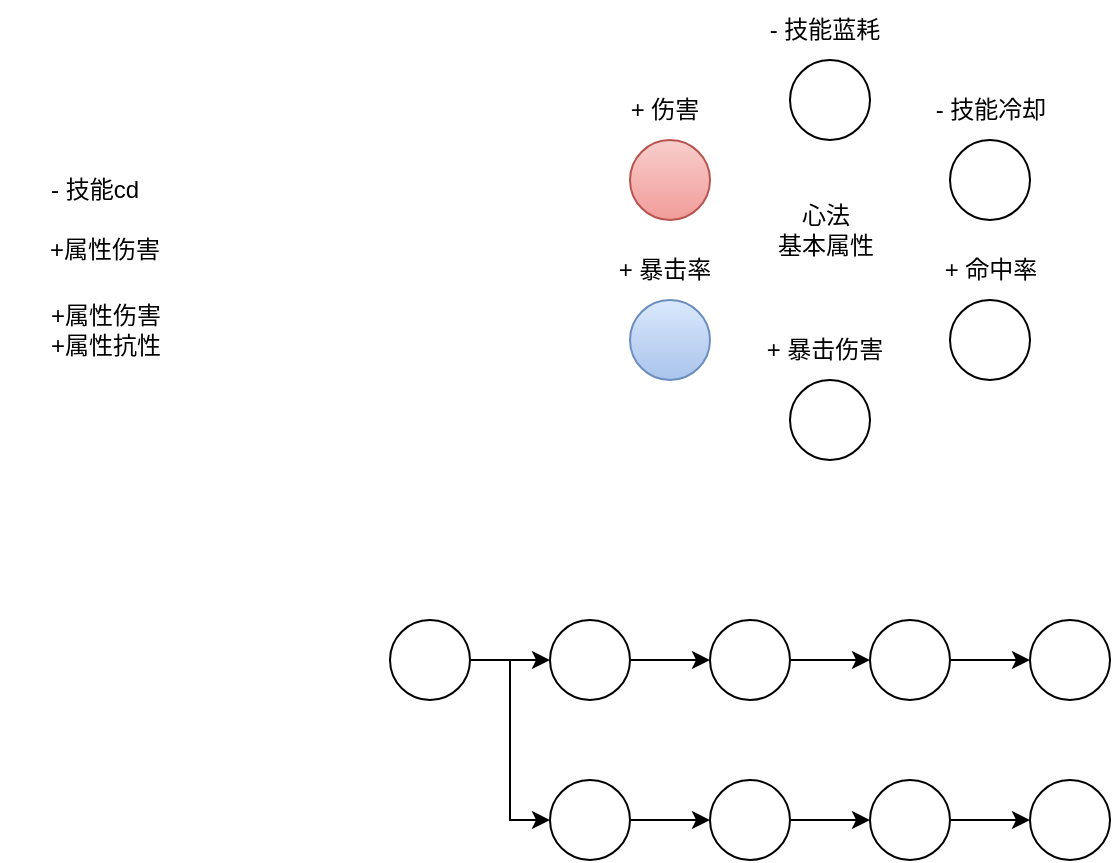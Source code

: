 <mxfile version="21.6.1" type="device">
  <diagram name="第 1 页" id="3BqqiIQcoAzbKIjiIVuP">
    <mxGraphModel dx="972" dy="557" grid="1" gridSize="10" guides="1" tooltips="1" connect="1" arrows="1" fold="1" page="1" pageScale="1" pageWidth="827" pageHeight="1169" math="0" shadow="0">
      <root>
        <mxCell id="0" />
        <mxCell id="1" parent="0" />
        <mxCell id="lyIlwFBt6USkS9-t7uv8-10" style="edgeStyle=orthogonalEdgeStyle;rounded=0;orthogonalLoop=1;jettySize=auto;html=1;exitX=1;exitY=0.5;exitDx=0;exitDy=0;entryX=0;entryY=0.5;entryDx=0;entryDy=0;" edge="1" parent="1" source="lyIlwFBt6USkS9-t7uv8-1" target="lyIlwFBt6USkS9-t7uv8-6">
          <mxGeometry relative="1" as="geometry" />
        </mxCell>
        <mxCell id="lyIlwFBt6USkS9-t7uv8-11" style="edgeStyle=orthogonalEdgeStyle;rounded=0;orthogonalLoop=1;jettySize=auto;html=1;exitX=1;exitY=0.5;exitDx=0;exitDy=0;entryX=0;entryY=0.5;entryDx=0;entryDy=0;" edge="1" parent="1" source="lyIlwFBt6USkS9-t7uv8-1" target="lyIlwFBt6USkS9-t7uv8-8">
          <mxGeometry relative="1" as="geometry" />
        </mxCell>
        <mxCell id="lyIlwFBt6USkS9-t7uv8-1" value="" style="rounded=1;whiteSpace=wrap;html=1;arcSize=50;" vertex="1" parent="1">
          <mxGeometry x="240" y="320" width="40" height="40" as="geometry" />
        </mxCell>
        <mxCell id="lyIlwFBt6USkS9-t7uv8-3" value="" style="rounded=1;whiteSpace=wrap;html=1;arcSize=50;" vertex="1" parent="1">
          <mxGeometry x="440" y="40" width="40" height="40" as="geometry" />
        </mxCell>
        <mxCell id="lyIlwFBt6USkS9-t7uv8-5" value="" style="rounded=1;whiteSpace=wrap;html=1;arcSize=50;fillColor=#f8cecc;strokeColor=#b85450;gradientColor=#F19C99;" vertex="1" parent="1">
          <mxGeometry x="360" y="80" width="40" height="40" as="geometry" />
        </mxCell>
        <mxCell id="lyIlwFBt6USkS9-t7uv8-13" value="" style="edgeStyle=orthogonalEdgeStyle;rounded=0;orthogonalLoop=1;jettySize=auto;html=1;" edge="1" parent="1" source="lyIlwFBt6USkS9-t7uv8-6" target="lyIlwFBt6USkS9-t7uv8-7">
          <mxGeometry relative="1" as="geometry" />
        </mxCell>
        <mxCell id="lyIlwFBt6USkS9-t7uv8-6" value="" style="rounded=1;whiteSpace=wrap;html=1;arcSize=50;" vertex="1" parent="1">
          <mxGeometry x="320" y="320" width="40" height="40" as="geometry" />
        </mxCell>
        <mxCell id="lyIlwFBt6USkS9-t7uv8-27" value="" style="edgeStyle=orthogonalEdgeStyle;rounded=0;orthogonalLoop=1;jettySize=auto;html=1;" edge="1" parent="1" source="lyIlwFBt6USkS9-t7uv8-7" target="lyIlwFBt6USkS9-t7uv8-20">
          <mxGeometry relative="1" as="geometry" />
        </mxCell>
        <mxCell id="lyIlwFBt6USkS9-t7uv8-7" value="" style="rounded=1;whiteSpace=wrap;html=1;arcSize=50;" vertex="1" parent="1">
          <mxGeometry x="400" y="320" width="40" height="40" as="geometry" />
        </mxCell>
        <mxCell id="lyIlwFBt6USkS9-t7uv8-14" value="" style="edgeStyle=orthogonalEdgeStyle;rounded=0;orthogonalLoop=1;jettySize=auto;html=1;" edge="1" parent="1" source="lyIlwFBt6USkS9-t7uv8-8" target="lyIlwFBt6USkS9-t7uv8-9">
          <mxGeometry relative="1" as="geometry" />
        </mxCell>
        <mxCell id="lyIlwFBt6USkS9-t7uv8-8" value="" style="rounded=1;whiteSpace=wrap;html=1;arcSize=50;" vertex="1" parent="1">
          <mxGeometry x="320" y="400" width="40" height="40" as="geometry" />
        </mxCell>
        <mxCell id="lyIlwFBt6USkS9-t7uv8-29" value="" style="edgeStyle=orthogonalEdgeStyle;rounded=0;orthogonalLoop=1;jettySize=auto;html=1;" edge="1" parent="1" source="lyIlwFBt6USkS9-t7uv8-9" target="lyIlwFBt6USkS9-t7uv8-21">
          <mxGeometry relative="1" as="geometry" />
        </mxCell>
        <mxCell id="lyIlwFBt6USkS9-t7uv8-9" value="" style="rounded=1;whiteSpace=wrap;html=1;arcSize=50;" vertex="1" parent="1">
          <mxGeometry x="400" y="400" width="40" height="40" as="geometry" />
        </mxCell>
        <mxCell id="lyIlwFBt6USkS9-t7uv8-15" value="+属性伤害&lt;br&gt;+属性抗性" style="text;html=1;strokeColor=none;fillColor=none;align=center;verticalAlign=middle;whiteSpace=wrap;rounded=0;" vertex="1" parent="1">
          <mxGeometry x="62.5" y="160" width="70" height="30" as="geometry" />
        </mxCell>
        <mxCell id="lyIlwFBt6USkS9-t7uv8-17" value="心法&lt;br&gt;基本属性" style="text;html=1;strokeColor=none;fillColor=none;align=center;verticalAlign=middle;whiteSpace=wrap;rounded=0;" vertex="1" parent="1">
          <mxGeometry x="422.5" y="110" width="70" height="30" as="geometry" />
        </mxCell>
        <mxCell id="lyIlwFBt6USkS9-t7uv8-18" value="- 技能cd" style="text;html=1;strokeColor=none;fillColor=none;align=center;verticalAlign=middle;whiteSpace=wrap;rounded=0;" vertex="1" parent="1">
          <mxGeometry x="45" y="90" width="95" height="30" as="geometry" />
        </mxCell>
        <mxCell id="lyIlwFBt6USkS9-t7uv8-19" value="" style="rounded=1;whiteSpace=wrap;html=1;arcSize=50;" vertex="1" parent="1">
          <mxGeometry x="520" y="80" width="40" height="40" as="geometry" />
        </mxCell>
        <mxCell id="lyIlwFBt6USkS9-t7uv8-28" value="" style="edgeStyle=orthogonalEdgeStyle;rounded=0;orthogonalLoop=1;jettySize=auto;html=1;" edge="1" parent="1" source="lyIlwFBt6USkS9-t7uv8-20" target="lyIlwFBt6USkS9-t7uv8-23">
          <mxGeometry relative="1" as="geometry" />
        </mxCell>
        <mxCell id="lyIlwFBt6USkS9-t7uv8-20" value="" style="rounded=1;whiteSpace=wrap;html=1;arcSize=50;" vertex="1" parent="1">
          <mxGeometry x="480" y="320" width="40" height="40" as="geometry" />
        </mxCell>
        <mxCell id="lyIlwFBt6USkS9-t7uv8-30" value="" style="edgeStyle=orthogonalEdgeStyle;rounded=0;orthogonalLoop=1;jettySize=auto;html=1;" edge="1" parent="1" source="lyIlwFBt6USkS9-t7uv8-21" target="lyIlwFBt6USkS9-t7uv8-24">
          <mxGeometry relative="1" as="geometry" />
        </mxCell>
        <mxCell id="lyIlwFBt6USkS9-t7uv8-21" value="" style="rounded=1;whiteSpace=wrap;html=1;arcSize=50;" vertex="1" parent="1">
          <mxGeometry x="480" y="400" width="40" height="40" as="geometry" />
        </mxCell>
        <mxCell id="lyIlwFBt6USkS9-t7uv8-22" value="" style="rounded=1;whiteSpace=wrap;html=1;arcSize=50;" vertex="1" parent="1">
          <mxGeometry x="520" y="160" width="40" height="40" as="geometry" />
        </mxCell>
        <mxCell id="lyIlwFBt6USkS9-t7uv8-23" value="" style="rounded=1;whiteSpace=wrap;html=1;arcSize=50;" vertex="1" parent="1">
          <mxGeometry x="560" y="320" width="40" height="40" as="geometry" />
        </mxCell>
        <mxCell id="lyIlwFBt6USkS9-t7uv8-24" value="" style="rounded=1;whiteSpace=wrap;html=1;arcSize=50;" vertex="1" parent="1">
          <mxGeometry x="560" y="400" width="40" height="40" as="geometry" />
        </mxCell>
        <mxCell id="lyIlwFBt6USkS9-t7uv8-32" value="- 技能蓝耗" style="text;html=1;strokeColor=none;fillColor=none;align=center;verticalAlign=middle;whiteSpace=wrap;rounded=0;" vertex="1" parent="1">
          <mxGeometry x="410" y="10" width="95" height="30" as="geometry" />
        </mxCell>
        <mxCell id="lyIlwFBt6USkS9-t7uv8-34" value="+属性伤害" style="text;html=1;strokeColor=none;fillColor=none;align=center;verticalAlign=middle;whiteSpace=wrap;rounded=0;" vertex="1" parent="1">
          <mxGeometry x="50" y="120" width="95" height="30" as="geometry" />
        </mxCell>
        <mxCell id="lyIlwFBt6USkS9-t7uv8-36" value="" style="rounded=1;whiteSpace=wrap;html=1;arcSize=50;" vertex="1" parent="1">
          <mxGeometry x="440" y="200" width="40" height="40" as="geometry" />
        </mxCell>
        <mxCell id="lyIlwFBt6USkS9-t7uv8-37" value="" style="rounded=1;whiteSpace=wrap;html=1;arcSize=50;fillColor=#dae8fc;strokeColor=#6c8ebf;gradientColor=#A9C4EB;" vertex="1" parent="1">
          <mxGeometry x="360" y="160" width="40" height="40" as="geometry" />
        </mxCell>
        <mxCell id="lyIlwFBt6USkS9-t7uv8-38" value="- 技能冷却" style="text;html=1;strokeColor=none;fillColor=none;align=center;verticalAlign=middle;whiteSpace=wrap;rounded=0;" vertex="1" parent="1">
          <mxGeometry x="492.5" y="50" width="95" height="30" as="geometry" />
        </mxCell>
        <mxCell id="lyIlwFBt6USkS9-t7uv8-39" value="+ 伤害" style="text;html=1;strokeColor=none;fillColor=none;align=center;verticalAlign=middle;whiteSpace=wrap;rounded=0;" vertex="1" parent="1">
          <mxGeometry x="330" y="50" width="95" height="30" as="geometry" />
        </mxCell>
        <mxCell id="lyIlwFBt6USkS9-t7uv8-40" value="+ 暴击率" style="text;html=1;strokeColor=none;fillColor=none;align=center;verticalAlign=middle;whiteSpace=wrap;rounded=0;" vertex="1" parent="1">
          <mxGeometry x="330" y="130" width="95" height="30" as="geometry" />
        </mxCell>
        <mxCell id="lyIlwFBt6USkS9-t7uv8-41" value="+ 暴击伤害" style="text;html=1;strokeColor=none;fillColor=none;align=center;verticalAlign=middle;whiteSpace=wrap;rounded=0;" vertex="1" parent="1">
          <mxGeometry x="410" y="170" width="95" height="30" as="geometry" />
        </mxCell>
        <mxCell id="lyIlwFBt6USkS9-t7uv8-42" value="+ 命中率" style="text;html=1;strokeColor=none;fillColor=none;align=center;verticalAlign=middle;whiteSpace=wrap;rounded=0;" vertex="1" parent="1">
          <mxGeometry x="492.5" y="130" width="95" height="30" as="geometry" />
        </mxCell>
      </root>
    </mxGraphModel>
  </diagram>
</mxfile>
